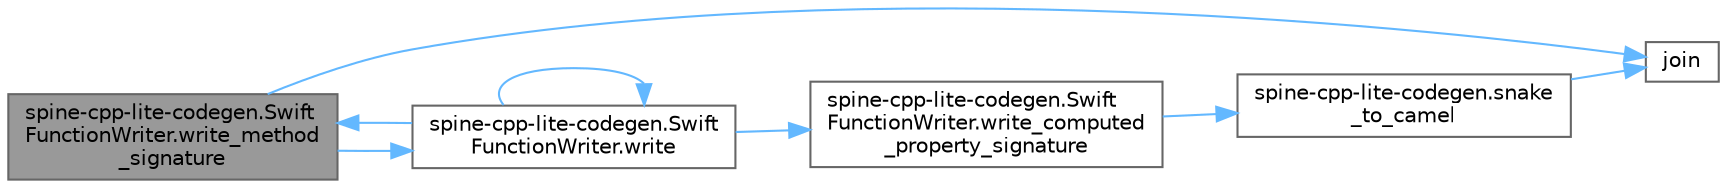 digraph "spine-cpp-lite-codegen.SwiftFunctionWriter.write_method_signature"
{
 // LATEX_PDF_SIZE
  bgcolor="transparent";
  edge [fontname=Helvetica,fontsize=10,labelfontname=Helvetica,labelfontsize=10];
  node [fontname=Helvetica,fontsize=10,shape=box,height=0.2,width=0.4];
  rankdir="LR";
  Node1 [id="Node000001",label="spine-cpp-lite-codegen.Swift\lFunctionWriter.write_method\l_signature",height=0.2,width=0.4,color="gray40", fillcolor="grey60", style="filled", fontcolor="black",tooltip=" "];
  Node1 -> Node2 [id="edge1_Node000001_Node000002",color="steelblue1",style="solid",tooltip=" "];
  Node2 [id="Node000002",label="join",height=0.2,width=0.4,color="grey40", fillcolor="white", style="filled",URL="$bundled_2ranges_8h.html#a703e3555a519a55eae7986580660994c",tooltip=" "];
  Node1 -> Node3 [id="edge2_Node000001_Node000003",color="steelblue1",style="solid",tooltip=" "];
  Node3 [id="Node000003",label="spine-cpp-lite-codegen.Swift\lFunctionWriter.write",height=0.2,width=0.4,color="grey40", fillcolor="white", style="filled",URL="$classspine-cpp-lite-codegen_1_1_swift_function_writer.html#a152150c03080d62a236c8f2419069cf5",tooltip=" "];
  Node3 -> Node3 [id="edge3_Node000003_Node000003",color="steelblue1",style="solid",tooltip=" "];
  Node3 -> Node4 [id="edge4_Node000003_Node000004",color="steelblue1",style="solid",tooltip=" "];
  Node4 [id="Node000004",label="spine-cpp-lite-codegen.Swift\lFunctionWriter.write_computed\l_property_signature",height=0.2,width=0.4,color="grey40", fillcolor="white", style="filled",URL="$classspine-cpp-lite-codegen_1_1_swift_function_writer.html#a4842574e2f80d2be0f8775dab2167ca8",tooltip=" "];
  Node4 -> Node5 [id="edge5_Node000004_Node000005",color="steelblue1",style="solid",tooltip=" "];
  Node5 [id="Node000005",label="spine-cpp-lite-codegen.snake\l_to_camel",height=0.2,width=0.4,color="grey40", fillcolor="white", style="filled",URL="$namespacespine-cpp-lite-codegen.html#a9d12748a6f0b8a35e86873a4cfc3ae1e",tooltip=" "];
  Node5 -> Node2 [id="edge6_Node000005_Node000002",color="steelblue1",style="solid",tooltip=" "];
  Node3 -> Node1 [id="edge7_Node000003_Node000001",color="steelblue1",style="solid",tooltip=" "];
}
